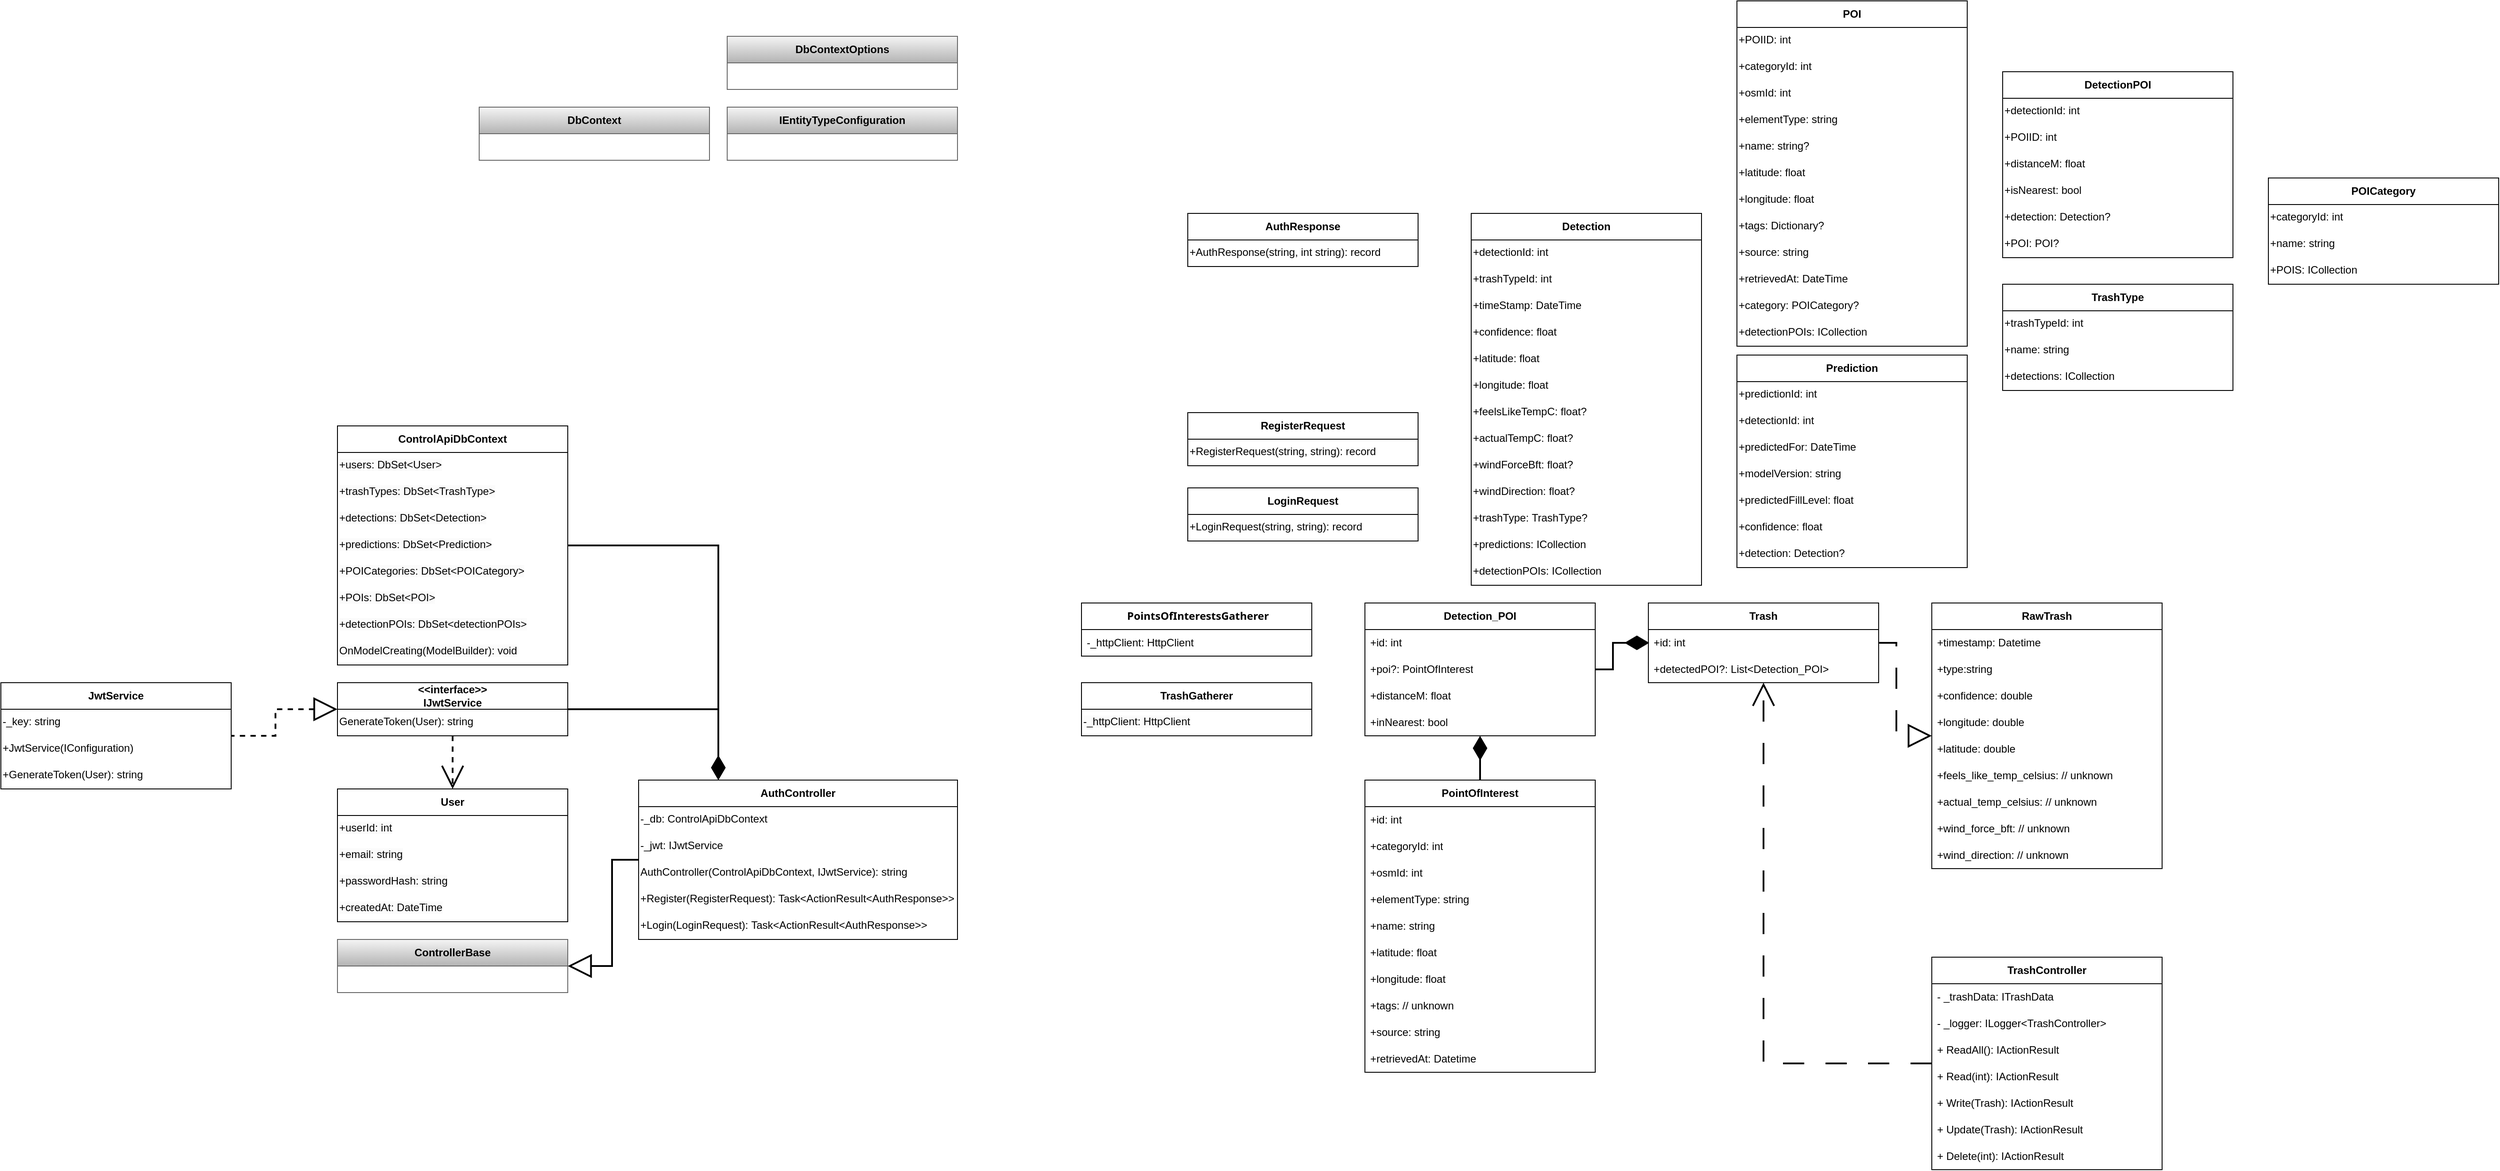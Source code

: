 <mxfile version="26.0.9">
  <diagram name="Page-1" id="39hm194q-l13xccRxlsW">
    <mxGraphModel dx="3586" dy="1831" grid="1" gridSize="10" guides="1" tooltips="1" connect="1" arrows="1" fold="1" page="1" pageScale="1" pageWidth="827" pageHeight="1169" math="0" shadow="0">
      <root>
        <mxCell id="0" />
        <mxCell id="1" parent="0" />
        <mxCell id="13d7S-6Wr-XDgdYsWWci-6" value="&lt;span style=&quot;font-weight: 700;&quot;&gt;Raw&lt;/span&gt;&lt;span style=&quot;font-weight: 700; background-color: transparent; color: light-dark(rgb(0, 0, 0), rgb(255, 255, 255));&quot;&gt;Trash&lt;/span&gt;" style="swimlane;fontStyle=0;childLayout=stackLayout;horizontal=1;startSize=30;horizontalStack=0;resizeParent=1;resizeParentMax=0;resizeLast=0;collapsible=1;marginBottom=0;whiteSpace=wrap;html=1;" parent="1" vertex="1">
          <mxGeometry x="20" width="260" height="300" as="geometry" />
        </mxCell>
        <mxCell id="13d7S-6Wr-XDgdYsWWci-7" value="+timestamp: Datetime" style="text;strokeColor=none;fillColor=none;align=left;verticalAlign=middle;spacingLeft=4;spacingRight=4;overflow=hidden;points=[[0,0.5],[1,0.5]];portConstraint=eastwest;rotatable=0;whiteSpace=wrap;html=1;" parent="13d7S-6Wr-XDgdYsWWci-6" vertex="1">
          <mxGeometry y="30" width="260" height="30" as="geometry" />
        </mxCell>
        <mxCell id="13d7S-6Wr-XDgdYsWWci-8" value="+type:string" style="text;strokeColor=none;fillColor=none;align=left;verticalAlign=middle;spacingLeft=4;spacingRight=4;overflow=hidden;points=[[0,0.5],[1,0.5]];portConstraint=eastwest;rotatable=0;whiteSpace=wrap;html=1;" parent="13d7S-6Wr-XDgdYsWWci-6" vertex="1">
          <mxGeometry y="60" width="260" height="30" as="geometry" />
        </mxCell>
        <mxCell id="13d7S-6Wr-XDgdYsWWci-9" value="+confidence: double" style="text;strokeColor=none;fillColor=none;align=left;verticalAlign=middle;spacingLeft=4;spacingRight=4;overflow=hidden;points=[[0,0.5],[1,0.5]];portConstraint=eastwest;rotatable=0;whiteSpace=wrap;html=1;" parent="13d7S-6Wr-XDgdYsWWci-6" vertex="1">
          <mxGeometry y="90" width="260" height="30" as="geometry" />
        </mxCell>
        <mxCell id="13d7S-6Wr-XDgdYsWWci-14" value="+longitude&lt;span style=&quot;background-color: transparent; color: light-dark(rgb(0, 0, 0), rgb(255, 255, 255));&quot;&gt;: double&lt;/span&gt;" style="text;strokeColor=none;fillColor=none;align=left;verticalAlign=middle;spacingLeft=4;spacingRight=4;overflow=hidden;points=[[0,0.5],[1,0.5]];portConstraint=eastwest;rotatable=0;whiteSpace=wrap;html=1;" parent="13d7S-6Wr-XDgdYsWWci-6" vertex="1">
          <mxGeometry y="120" width="260" height="30" as="geometry" />
        </mxCell>
        <mxCell id="13d7S-6Wr-XDgdYsWWci-16" value="+latitude: double" style="text;strokeColor=none;fillColor=none;align=left;verticalAlign=middle;spacingLeft=4;spacingRight=4;overflow=hidden;points=[[0,0.5],[1,0.5]];portConstraint=eastwest;rotatable=0;whiteSpace=wrap;html=1;" parent="13d7S-6Wr-XDgdYsWWci-6" vertex="1">
          <mxGeometry y="150" width="260" height="30" as="geometry" />
        </mxCell>
        <mxCell id="13d7S-6Wr-XDgdYsWWci-17" value="+feels_like_temp_celsius: // unknown" style="text;strokeColor=none;fillColor=none;align=left;verticalAlign=middle;spacingLeft=4;spacingRight=4;overflow=hidden;points=[[0,0.5],[1,0.5]];portConstraint=eastwest;rotatable=0;whiteSpace=wrap;html=1;" parent="13d7S-6Wr-XDgdYsWWci-6" vertex="1">
          <mxGeometry y="180" width="260" height="30" as="geometry" />
        </mxCell>
        <mxCell id="13d7S-6Wr-XDgdYsWWci-19" value="+actual_temp_celsius: // unknown" style="text;strokeColor=none;fillColor=none;align=left;verticalAlign=middle;spacingLeft=4;spacingRight=4;overflow=hidden;points=[[0,0.5],[1,0.5]];portConstraint=eastwest;rotatable=0;whiteSpace=wrap;html=1;" parent="13d7S-6Wr-XDgdYsWWci-6" vertex="1">
          <mxGeometry y="210" width="260" height="30" as="geometry" />
        </mxCell>
        <mxCell id="13d7S-6Wr-XDgdYsWWci-18" value="+wind_force_bft: // unknown" style="text;strokeColor=none;fillColor=none;align=left;verticalAlign=middle;spacingLeft=4;spacingRight=4;overflow=hidden;points=[[0,0.5],[1,0.5]];portConstraint=eastwest;rotatable=0;whiteSpace=wrap;html=1;" parent="13d7S-6Wr-XDgdYsWWci-6" vertex="1">
          <mxGeometry y="240" width="260" height="30" as="geometry" />
        </mxCell>
        <mxCell id="13d7S-6Wr-XDgdYsWWci-15" value="+wind_direction: // unknown" style="text;strokeColor=none;fillColor=none;align=left;verticalAlign=middle;spacingLeft=4;spacingRight=4;overflow=hidden;points=[[0,0.5],[1,0.5]];portConstraint=eastwest;rotatable=0;whiteSpace=wrap;html=1;" parent="13d7S-6Wr-XDgdYsWWci-6" vertex="1">
          <mxGeometry y="270" width="260" height="30" as="geometry" />
        </mxCell>
        <mxCell id="13d7S-6Wr-XDgdYsWWci-25" style="edgeStyle=orthogonalEdgeStyle;rounded=0;orthogonalLoop=1;jettySize=auto;html=1;endSize=22;endArrow=open;endFill=0;dashed=1;dashPattern=12 12;targetPerimeterSpacing=0;strokeWidth=2;" parent="1" source="13d7S-6Wr-XDgdYsWWci-10" target="13d7S-6Wr-XDgdYsWWci-42" edge="1">
          <mxGeometry relative="1" as="geometry" />
        </mxCell>
        <mxCell id="13d7S-6Wr-XDgdYsWWci-10" value="&lt;span style=&quot;font-weight: 700;&quot;&gt;TrashController&lt;/span&gt;" style="swimlane;fontStyle=0;childLayout=stackLayout;horizontal=1;startSize=30;horizontalStack=0;resizeParent=1;resizeParentMax=0;resizeLast=0;collapsible=1;marginBottom=0;whiteSpace=wrap;html=1;" parent="1" vertex="1">
          <mxGeometry x="20" y="400" width="260" height="240" as="geometry" />
        </mxCell>
        <mxCell id="13d7S-6Wr-XDgdYsWWci-12" value="-&amp;nbsp;_trashData:&amp;nbsp;ITrashData" style="text;strokeColor=none;fillColor=none;align=left;verticalAlign=middle;spacingLeft=4;spacingRight=4;overflow=hidden;points=[[0,0.5],[1,0.5]];portConstraint=eastwest;rotatable=0;whiteSpace=wrap;html=1;" parent="13d7S-6Wr-XDgdYsWWci-10" vertex="1">
          <mxGeometry y="30" width="260" height="30" as="geometry" />
        </mxCell>
        <mxCell id="13d7S-6Wr-XDgdYsWWci-22" value="-&amp;nbsp;_logger:&amp;nbsp;ILogger&amp;lt;TrashController&amp;gt;" style="text;strokeColor=none;fillColor=none;align=left;verticalAlign=middle;spacingLeft=4;spacingRight=4;overflow=hidden;points=[[0,0.5],[1,0.5]];portConstraint=eastwest;rotatable=0;whiteSpace=wrap;html=1;" parent="13d7S-6Wr-XDgdYsWWci-10" vertex="1">
          <mxGeometry y="60" width="260" height="30" as="geometry" />
        </mxCell>
        <mxCell id="13d7S-6Wr-XDgdYsWWci-21" value="+&amp;nbsp;ReadAll():&amp;nbsp;IActionResult" style="text;strokeColor=none;fillColor=none;align=left;verticalAlign=middle;spacingLeft=4;spacingRight=4;overflow=hidden;points=[[0,0.5],[1,0.5]];portConstraint=eastwest;rotatable=0;whiteSpace=wrap;html=1;" parent="13d7S-6Wr-XDgdYsWWci-10" vertex="1">
          <mxGeometry y="90" width="260" height="30" as="geometry" />
        </mxCell>
        <mxCell id="13d7S-6Wr-XDgdYsWWci-23" value="+ Read(int): IActionResult" style="text;strokeColor=none;fillColor=none;align=left;verticalAlign=middle;spacingLeft=4;spacingRight=4;overflow=hidden;points=[[0,0.5],[1,0.5]];portConstraint=eastwest;rotatable=0;whiteSpace=wrap;html=1;" parent="13d7S-6Wr-XDgdYsWWci-10" vertex="1">
          <mxGeometry y="120" width="260" height="30" as="geometry" />
        </mxCell>
        <mxCell id="13d7S-6Wr-XDgdYsWWci-24" value="+ Write(Trash): IActionResult" style="text;strokeColor=none;fillColor=none;align=left;verticalAlign=middle;spacingLeft=4;spacingRight=4;overflow=hidden;points=[[0,0.5],[1,0.5]];portConstraint=eastwest;rotatable=0;whiteSpace=wrap;html=1;" parent="13d7S-6Wr-XDgdYsWWci-10" vertex="1">
          <mxGeometry y="150" width="260" height="30" as="geometry" />
        </mxCell>
        <mxCell id="13d7S-6Wr-XDgdYsWWci-20" value="+ Update(Trash): IActionResult" style="text;strokeColor=none;fillColor=none;align=left;verticalAlign=middle;spacingLeft=4;spacingRight=4;overflow=hidden;points=[[0,0.5],[1,0.5]];portConstraint=eastwest;rotatable=0;whiteSpace=wrap;html=1;" parent="13d7S-6Wr-XDgdYsWWci-10" vertex="1">
          <mxGeometry y="180" width="260" height="30" as="geometry" />
        </mxCell>
        <mxCell id="13d7S-6Wr-XDgdYsWWci-13" value="+ Delete(int): IActionResult" style="text;strokeColor=none;fillColor=none;align=left;verticalAlign=middle;spacingLeft=4;spacingRight=4;overflow=hidden;points=[[0,0.5],[1,0.5]];portConstraint=eastwest;rotatable=0;whiteSpace=wrap;html=1;" parent="13d7S-6Wr-XDgdYsWWci-10" vertex="1">
          <mxGeometry y="210" width="260" height="30" as="geometry" />
        </mxCell>
        <mxCell id="13d7S-6Wr-XDgdYsWWci-31" value="&lt;b&gt;TrashGatherer&lt;/b&gt;" style="swimlane;fontStyle=0;childLayout=stackLayout;horizontal=1;startSize=30;horizontalStack=0;resizeParent=1;resizeParentMax=0;resizeLast=0;collapsible=1;marginBottom=0;whiteSpace=wrap;html=1;align=center;" parent="1" vertex="1">
          <mxGeometry x="-940" y="90" width="260" height="60" as="geometry" />
        </mxCell>
        <mxCell id="13d7S-6Wr-XDgdYsWWci-76" value="&lt;span style=&quot;color: rgb(0, 0, 0); font-family: Helvetica; font-size: 12px; font-style: normal; font-variant-ligatures: normal; font-variant-caps: normal; font-weight: 400; letter-spacing: normal; orphans: 2; text-align: left; text-indent: 0px; text-transform: none; widows: 2; word-spacing: 0px; -webkit-text-stroke-width: 0px; white-space: normal; background-color: rgb(251, 251, 251); text-decoration-thickness: initial; text-decoration-style: initial; text-decoration-color: initial; display: inline !important; float: none;&quot;&gt;-_httpClient: HttpClient&lt;/span&gt;" style="text;whiteSpace=wrap;html=1;" parent="13d7S-6Wr-XDgdYsWWci-31" vertex="1">
          <mxGeometry y="30" width="260" height="30" as="geometry" />
        </mxCell>
        <mxCell id="13d7S-6Wr-XDgdYsWWci-41" value="&lt;span style=&quot;font-family: &amp;quot;gg sans&amp;quot;, &amp;quot;Noto Sans&amp;quot;, &amp;quot;Helvetica Neue&amp;quot;, Helvetica, Arial, sans-serif; white-space-collapse: break-spaces;&quot;&gt;&lt;font&gt;&lt;b&gt; PointsOfInterestsGatherer&lt;/b&gt;&lt;/font&gt;&lt;/span&gt;" style="swimlane;fontStyle=0;childLayout=stackLayout;horizontal=1;startSize=30;horizontalStack=0;resizeParent=1;resizeParentMax=0;resizeLast=0;collapsible=1;marginBottom=0;whiteSpace=wrap;html=1;fontColor=default;labelBackgroundColor=none;align=center;" parent="1" vertex="1">
          <mxGeometry x="-940" width="260" height="60" as="geometry" />
        </mxCell>
        <mxCell id="13d7S-6Wr-XDgdYsWWci-75" value="-_httpClient: HttpClient" style="text;strokeColor=none;fillColor=none;align=left;verticalAlign=middle;spacingLeft=4;spacingRight=4;overflow=hidden;points=[[0,0.5],[1,0.5]];portConstraint=eastwest;rotatable=0;whiteSpace=wrap;html=1;" parent="13d7S-6Wr-XDgdYsWWci-41" vertex="1">
          <mxGeometry y="30" width="260" height="30" as="geometry" />
        </mxCell>
        <mxCell id="13d7S-6Wr-XDgdYsWWci-52" style="edgeStyle=orthogonalEdgeStyle;rounded=0;orthogonalLoop=1;jettySize=auto;html=1;strokeWidth=2;dashed=1;dashPattern=12 12;endSize=22;endArrow=block;endFill=0;" parent="1" source="13d7S-6Wr-XDgdYsWWci-42" target="13d7S-6Wr-XDgdYsWWci-6" edge="1">
          <mxGeometry relative="1" as="geometry" />
        </mxCell>
        <mxCell id="13d7S-6Wr-XDgdYsWWci-42" value="&lt;span style=&quot;font-weight: 700; background-color: transparent; color: light-dark(rgb(0, 0, 0), rgb(255, 255, 255));&quot;&gt;Trash&lt;/span&gt;" style="swimlane;fontStyle=0;childLayout=stackLayout;horizontal=1;startSize=30;horizontalStack=0;resizeParent=1;resizeParentMax=0;resizeLast=0;collapsible=1;marginBottom=0;whiteSpace=wrap;html=1;" parent="1" vertex="1">
          <mxGeometry x="-300" width="260" height="90" as="geometry" />
        </mxCell>
        <mxCell id="13d7S-6Wr-XDgdYsWWci-64" value="+id: int" style="text;strokeColor=none;fillColor=none;align=left;verticalAlign=middle;spacingLeft=4;spacingRight=4;overflow=hidden;points=[[0,0.5],[1,0.5]];portConstraint=eastwest;rotatable=0;whiteSpace=wrap;html=1;" parent="13d7S-6Wr-XDgdYsWWci-42" vertex="1">
          <mxGeometry y="30" width="260" height="30" as="geometry" />
        </mxCell>
        <mxCell id="13d7S-6Wr-XDgdYsWWci-48" value="+detectedPOI?: List&amp;lt;Detection_POI&amp;gt;" style="text;strokeColor=none;fillColor=none;align=left;verticalAlign=middle;spacingLeft=4;spacingRight=4;overflow=hidden;points=[[0,0.5],[1,0.5]];portConstraint=eastwest;rotatable=0;whiteSpace=wrap;html=1;" parent="13d7S-6Wr-XDgdYsWWci-42" vertex="1">
          <mxGeometry y="60" width="260" height="30" as="geometry" />
        </mxCell>
        <mxCell id="13d7S-6Wr-XDgdYsWWci-57" style="edgeStyle=orthogonalEdgeStyle;rounded=0;orthogonalLoop=1;jettySize=auto;html=1;strokeWidth=2;targetPerimeterSpacing=-1;endSize=22;endArrow=diamondThin;endFill=1;" parent="1" source="13d7S-6Wr-XDgdYsWWci-53" target="13d7S-6Wr-XDgdYsWWci-42" edge="1">
          <mxGeometry relative="1" as="geometry" />
        </mxCell>
        <mxCell id="13d7S-6Wr-XDgdYsWWci-53" value="&lt;div&gt;&lt;span style=&quot;text-align: left; background-color: transparent; color: light-dark(rgb(0, 0, 0), rgb(255, 255, 255));&quot;&gt;&lt;b&gt;Detection_POI&lt;/b&gt;&lt;/span&gt;&lt;br&gt;&lt;/div&gt;" style="swimlane;fontStyle=0;childLayout=stackLayout;horizontal=1;startSize=30;horizontalStack=0;resizeParent=1;resizeParentMax=0;resizeLast=0;collapsible=1;marginBottom=0;whiteSpace=wrap;html=1;" parent="1" vertex="1">
          <mxGeometry x="-620" width="260" height="150" as="geometry" />
        </mxCell>
        <mxCell id="13d7S-6Wr-XDgdYsWWci-63" value="+id: int" style="text;strokeColor=none;fillColor=none;align=left;verticalAlign=middle;spacingLeft=4;spacingRight=4;overflow=hidden;points=[[0,0.5],[1,0.5]];portConstraint=eastwest;rotatable=0;whiteSpace=wrap;html=1;" parent="13d7S-6Wr-XDgdYsWWci-53" vertex="1">
          <mxGeometry y="30" width="260" height="30" as="geometry" />
        </mxCell>
        <mxCell id="13d7S-6Wr-XDgdYsWWci-55" value="+poi?: PointOfInterest" style="text;strokeColor=none;fillColor=none;align=left;verticalAlign=middle;spacingLeft=4;spacingRight=4;overflow=hidden;points=[[0,0.5],[1,0.5]];portConstraint=eastwest;rotatable=0;whiteSpace=wrap;html=1;" parent="13d7S-6Wr-XDgdYsWWci-53" vertex="1">
          <mxGeometry y="60" width="260" height="30" as="geometry" />
        </mxCell>
        <mxCell id="13d7S-6Wr-XDgdYsWWci-54" value="+distanceM: float" style="text;strokeColor=none;fillColor=none;align=left;verticalAlign=middle;spacingLeft=4;spacingRight=4;overflow=hidden;points=[[0,0.5],[1,0.5]];portConstraint=eastwest;rotatable=0;whiteSpace=wrap;html=1;" parent="13d7S-6Wr-XDgdYsWWci-53" vertex="1">
          <mxGeometry y="90" width="260" height="30" as="geometry" />
        </mxCell>
        <mxCell id="13d7S-6Wr-XDgdYsWWci-56" value="+inNearest: bool" style="text;strokeColor=none;fillColor=none;align=left;verticalAlign=middle;spacingLeft=4;spacingRight=4;overflow=hidden;points=[[0,0.5],[1,0.5]];portConstraint=eastwest;rotatable=0;whiteSpace=wrap;html=1;" parent="13d7S-6Wr-XDgdYsWWci-53" vertex="1">
          <mxGeometry y="120" width="260" height="30" as="geometry" />
        </mxCell>
        <mxCell id="13d7S-6Wr-XDgdYsWWci-62" style="edgeStyle=orthogonalEdgeStyle;rounded=0;orthogonalLoop=1;jettySize=auto;html=1;strokeWidth=2;endSize=22;endArrow=diamondThin;endFill=1;" parent="1" source="13d7S-6Wr-XDgdYsWWci-58" target="13d7S-6Wr-XDgdYsWWci-53" edge="1">
          <mxGeometry relative="1" as="geometry" />
        </mxCell>
        <mxCell id="13d7S-6Wr-XDgdYsWWci-58" value="&lt;div&gt;&lt;span style=&quot;text-align: left; background-color: transparent; color: light-dark(rgb(0, 0, 0), rgb(255, 255, 255));&quot;&gt;&lt;b&gt;PointOfInterest&lt;/b&gt;&lt;/span&gt;&lt;br&gt;&lt;/div&gt;" style="swimlane;fontStyle=0;childLayout=stackLayout;horizontal=1;startSize=30;horizontalStack=0;resizeParent=1;resizeParentMax=0;resizeLast=0;collapsible=1;marginBottom=0;whiteSpace=wrap;html=1;" parent="1" vertex="1">
          <mxGeometry x="-620" y="200" width="260" height="330" as="geometry" />
        </mxCell>
        <mxCell id="13d7S-6Wr-XDgdYsWWci-59" value="+id: int" style="text;strokeColor=none;fillColor=none;align=left;verticalAlign=middle;spacingLeft=4;spacingRight=4;overflow=hidden;points=[[0,0.5],[1,0.5]];portConstraint=eastwest;rotatable=0;whiteSpace=wrap;html=1;" parent="13d7S-6Wr-XDgdYsWWci-58" vertex="1">
          <mxGeometry y="30" width="260" height="30" as="geometry" />
        </mxCell>
        <mxCell id="13d7S-6Wr-XDgdYsWWci-60" value="+categoryId: int" style="text;strokeColor=none;fillColor=none;align=left;verticalAlign=middle;spacingLeft=4;spacingRight=4;overflow=hidden;points=[[0,0.5],[1,0.5]];portConstraint=eastwest;rotatable=0;whiteSpace=wrap;html=1;" parent="13d7S-6Wr-XDgdYsWWci-58" vertex="1">
          <mxGeometry y="60" width="260" height="30" as="geometry" />
        </mxCell>
        <mxCell id="13d7S-6Wr-XDgdYsWWci-68" value="+osmId: int" style="text;strokeColor=none;fillColor=none;align=left;verticalAlign=middle;spacingLeft=4;spacingRight=4;overflow=hidden;points=[[0,0.5],[1,0.5]];portConstraint=eastwest;rotatable=0;whiteSpace=wrap;html=1;" parent="13d7S-6Wr-XDgdYsWWci-58" vertex="1">
          <mxGeometry y="90" width="260" height="30" as="geometry" />
        </mxCell>
        <mxCell id="13d7S-6Wr-XDgdYsWWci-65" value="+elementType: string" style="text;strokeColor=none;fillColor=none;align=left;verticalAlign=middle;spacingLeft=4;spacingRight=4;overflow=hidden;points=[[0,0.5],[1,0.5]];portConstraint=eastwest;rotatable=0;whiteSpace=wrap;html=1;" parent="13d7S-6Wr-XDgdYsWWci-58" vertex="1">
          <mxGeometry y="120" width="260" height="30" as="geometry" />
        </mxCell>
        <mxCell id="13d7S-6Wr-XDgdYsWWci-61" value="+name: string" style="text;strokeColor=none;fillColor=none;align=left;verticalAlign=middle;spacingLeft=4;spacingRight=4;overflow=hidden;points=[[0,0.5],[1,0.5]];portConstraint=eastwest;rotatable=0;whiteSpace=wrap;html=1;" parent="13d7S-6Wr-XDgdYsWWci-58" vertex="1">
          <mxGeometry y="150" width="260" height="30" as="geometry" />
        </mxCell>
        <mxCell id="13d7S-6Wr-XDgdYsWWci-66" value="+latitude: float" style="text;strokeColor=none;fillColor=none;align=left;verticalAlign=middle;spacingLeft=4;spacingRight=4;overflow=hidden;points=[[0,0.5],[1,0.5]];portConstraint=eastwest;rotatable=0;whiteSpace=wrap;html=1;" parent="13d7S-6Wr-XDgdYsWWci-58" vertex="1">
          <mxGeometry y="180" width="260" height="30" as="geometry" />
        </mxCell>
        <mxCell id="13d7S-6Wr-XDgdYsWWci-67" value="+longitude: float" style="text;strokeColor=none;fillColor=none;align=left;verticalAlign=middle;spacingLeft=4;spacingRight=4;overflow=hidden;points=[[0,0.5],[1,0.5]];portConstraint=eastwest;rotatable=0;whiteSpace=wrap;html=1;" parent="13d7S-6Wr-XDgdYsWWci-58" vertex="1">
          <mxGeometry y="210" width="260" height="30" as="geometry" />
        </mxCell>
        <mxCell id="13d7S-6Wr-XDgdYsWWci-70" value="+tags: // unknown" style="text;strokeColor=none;fillColor=none;align=left;verticalAlign=middle;spacingLeft=4;spacingRight=4;overflow=hidden;points=[[0,0.5],[1,0.5]];portConstraint=eastwest;rotatable=0;whiteSpace=wrap;html=1;" parent="13d7S-6Wr-XDgdYsWWci-58" vertex="1">
          <mxGeometry y="240" width="260" height="30" as="geometry" />
        </mxCell>
        <mxCell id="13d7S-6Wr-XDgdYsWWci-69" value="+source: string" style="text;strokeColor=none;fillColor=none;align=left;verticalAlign=middle;spacingLeft=4;spacingRight=4;overflow=hidden;points=[[0,0.5],[1,0.5]];portConstraint=eastwest;rotatable=0;whiteSpace=wrap;html=1;" parent="13d7S-6Wr-XDgdYsWWci-58" vertex="1">
          <mxGeometry y="270" width="260" height="30" as="geometry" />
        </mxCell>
        <mxCell id="13d7S-6Wr-XDgdYsWWci-71" value="+retrievedAt: Datetime" style="text;strokeColor=none;fillColor=none;align=left;verticalAlign=middle;spacingLeft=4;spacingRight=4;overflow=hidden;points=[[0,0.5],[1,0.5]];portConstraint=eastwest;rotatable=0;whiteSpace=wrap;html=1;" parent="13d7S-6Wr-XDgdYsWWci-58" vertex="1">
          <mxGeometry y="300" width="260" height="30" as="geometry" />
        </mxCell>
        <mxCell id="iMFxXNbG9mVQUTvpo4ha-89" style="edgeStyle=orthogonalEdgeStyle;rounded=0;orthogonalLoop=1;jettySize=auto;html=1;entryX=0.25;entryY=0;entryDx=0;entryDy=0;strokeWidth=2;endSize=22;endArrow=diamondThin;endFill=1;" edge="1" parent="1" source="e_NueUDCwhWNqrkMhHox-1" target="iMFxXNbG9mVQUTvpo4ha-80">
          <mxGeometry relative="1" as="geometry" />
        </mxCell>
        <mxCell id="e_NueUDCwhWNqrkMhHox-1" value="&lt;b&gt;ControlApiDbContext&lt;/b&gt;" style="swimlane;fontStyle=0;childLayout=stackLayout;horizontal=1;startSize=30;horizontalStack=0;resizeParent=1;resizeParentMax=0;resizeLast=0;collapsible=1;marginBottom=0;whiteSpace=wrap;html=1;align=center;" parent="1" vertex="1">
          <mxGeometry x="-1780" y="-200" width="260" height="270" as="geometry" />
        </mxCell>
        <mxCell id="e_NueUDCwhWNqrkMhHox-4" value="&lt;span style=&quot;color: rgb(0, 0, 0); font-family: Helvetica; font-size: 12px; font-style: normal; font-variant-ligatures: normal; font-variant-caps: normal; font-weight: 400; letter-spacing: normal; orphans: 2; text-align: left; text-indent: 0px; text-transform: none; widows: 2; word-spacing: 0px; -webkit-text-stroke-width: 0px; white-space: normal; background-color: rgb(251, 251, 251); text-decoration-thickness: initial; text-decoration-style: initial; text-decoration-color: initial; float: none; display: inline !important;&quot;&gt;+users: DbSet&amp;lt;User&amp;gt;&lt;/span&gt;" style="text;whiteSpace=wrap;html=1;" parent="e_NueUDCwhWNqrkMhHox-1" vertex="1">
          <mxGeometry y="30" width="260" height="30" as="geometry" />
        </mxCell>
        <mxCell id="e_NueUDCwhWNqrkMhHox-8" value="&lt;span style=&quot;color: rgb(0, 0, 0); font-family: Helvetica; font-size: 12px; font-style: normal; font-variant-ligatures: normal; font-variant-caps: normal; font-weight: 400; letter-spacing: normal; orphans: 2; text-align: left; text-indent: 0px; text-transform: none; widows: 2; word-spacing: 0px; -webkit-text-stroke-width: 0px; white-space: normal; background-color: rgb(251, 251, 251); text-decoration-thickness: initial; text-decoration-style: initial; text-decoration-color: initial; float: none; display: inline !important;&quot;&gt;+trashTypes: DbSet&amp;lt;TrashType&amp;gt;&lt;/span&gt;" style="text;whiteSpace=wrap;html=1;" parent="e_NueUDCwhWNqrkMhHox-1" vertex="1">
          <mxGeometry y="60" width="260" height="30" as="geometry" />
        </mxCell>
        <mxCell id="e_NueUDCwhWNqrkMhHox-7" value="&lt;span style=&quot;color: rgb(0, 0, 0); font-family: Helvetica; font-size: 12px; font-style: normal; font-variant-ligatures: normal; font-variant-caps: normal; font-weight: 400; letter-spacing: normal; orphans: 2; text-align: left; text-indent: 0px; text-transform: none; widows: 2; word-spacing: 0px; -webkit-text-stroke-width: 0px; white-space: normal; background-color: rgb(251, 251, 251); text-decoration-thickness: initial; text-decoration-style: initial; text-decoration-color: initial; float: none; display: inline !important;&quot;&gt;+detections: DbSet&amp;lt;Detection&amp;gt;&lt;/span&gt;" style="text;whiteSpace=wrap;html=1;" parent="e_NueUDCwhWNqrkMhHox-1" vertex="1">
          <mxGeometry y="90" width="260" height="30" as="geometry" />
        </mxCell>
        <mxCell id="e_NueUDCwhWNqrkMhHox-9" value="&lt;span style=&quot;color: rgb(0, 0, 0); font-family: Helvetica; font-size: 12px; font-style: normal; font-variant-ligatures: normal; font-variant-caps: normal; font-weight: 400; letter-spacing: normal; orphans: 2; text-align: left; text-indent: 0px; text-transform: none; widows: 2; word-spacing: 0px; -webkit-text-stroke-width: 0px; white-space: normal; background-color: rgb(251, 251, 251); text-decoration-thickness: initial; text-decoration-style: initial; text-decoration-color: initial; float: none; display: inline !important;&quot;&gt;+predictions: DbSet&amp;lt;Prediction&amp;gt;&lt;/span&gt;" style="text;whiteSpace=wrap;html=1;" parent="e_NueUDCwhWNqrkMhHox-1" vertex="1">
          <mxGeometry y="120" width="260" height="30" as="geometry" />
        </mxCell>
        <mxCell id="e_NueUDCwhWNqrkMhHox-6" value="&lt;span style=&quot;color: rgb(0, 0, 0); font-family: Helvetica; font-size: 12px; font-style: normal; font-variant-ligatures: normal; font-variant-caps: normal; font-weight: 400; letter-spacing: normal; orphans: 2; text-align: left; text-indent: 0px; text-transform: none; widows: 2; word-spacing: 0px; -webkit-text-stroke-width: 0px; white-space: normal; background-color: rgb(251, 251, 251); text-decoration-thickness: initial; text-decoration-style: initial; text-decoration-color: initial; float: none; display: inline !important;&quot;&gt;+POICategories: DbSet&amp;lt;POICategory&amp;gt;&lt;/span&gt;" style="text;whiteSpace=wrap;html=1;" parent="e_NueUDCwhWNqrkMhHox-1" vertex="1">
          <mxGeometry y="150" width="260" height="30" as="geometry" />
        </mxCell>
        <mxCell id="e_NueUDCwhWNqrkMhHox-5" value="&lt;span style=&quot;color: rgb(0, 0, 0); font-family: Helvetica; font-size: 12px; font-style: normal; font-variant-ligatures: normal; font-variant-caps: normal; font-weight: 400; letter-spacing: normal; orphans: 2; text-align: left; text-indent: 0px; text-transform: none; widows: 2; word-spacing: 0px; -webkit-text-stroke-width: 0px; white-space: normal; background-color: rgb(251, 251, 251); text-decoration-thickness: initial; text-decoration-style: initial; text-decoration-color: initial; float: none; display: inline !important;&quot;&gt;+POIs: DbSet&amp;lt;POI&amp;gt;&lt;/span&gt;" style="text;whiteSpace=wrap;html=1;" parent="e_NueUDCwhWNqrkMhHox-1" vertex="1">
          <mxGeometry y="180" width="260" height="30" as="geometry" />
        </mxCell>
        <mxCell id="e_NueUDCwhWNqrkMhHox-3" value="&lt;span style=&quot;color: rgb(0, 0, 0); font-family: Helvetica; font-size: 12px; font-style: normal; font-variant-ligatures: normal; font-variant-caps: normal; font-weight: 400; letter-spacing: normal; orphans: 2; text-align: left; text-indent: 0px; text-transform: none; widows: 2; word-spacing: 0px; -webkit-text-stroke-width: 0px; white-space: normal; background-color: rgb(251, 251, 251); text-decoration-thickness: initial; text-decoration-style: initial; text-decoration-color: initial; float: none; display: inline !important;&quot;&gt;+detectionPOIs: DbSet&amp;lt;detectionPOIs&amp;gt;&lt;/span&gt;" style="text;whiteSpace=wrap;html=1;" parent="e_NueUDCwhWNqrkMhHox-1" vertex="1">
          <mxGeometry y="210" width="260" height="30" as="geometry" />
        </mxCell>
        <mxCell id="e_NueUDCwhWNqrkMhHox-2" value="&lt;span style=&quot;color: rgb(0, 0, 0); font-family: Helvetica; font-size: 12px; font-style: normal; font-variant-ligatures: normal; font-variant-caps: normal; font-weight: 400; letter-spacing: normal; orphans: 2; text-align: left; text-indent: 0px; text-transform: none; widows: 2; word-spacing: 0px; -webkit-text-stroke-width: 0px; white-space: normal; background-color: rgb(251, 251, 251); text-decoration-thickness: initial; text-decoration-style: initial; text-decoration-color: initial; float: none; display: inline !important;&quot;&gt;OnModelCreating(ModelBuilder): void&lt;/span&gt;" style="text;whiteSpace=wrap;html=1;" parent="e_NueUDCwhWNqrkMhHox-1" vertex="1">
          <mxGeometry y="240" width="260" height="30" as="geometry" />
        </mxCell>
        <mxCell id="e_NueUDCwhWNqrkMhHox-14" value="&lt;b&gt;User&lt;/b&gt;" style="swimlane;fontStyle=0;childLayout=stackLayout;horizontal=1;startSize=30;horizontalStack=0;resizeParent=1;resizeParentMax=0;resizeLast=0;collapsible=1;marginBottom=0;whiteSpace=wrap;html=1;align=center;" parent="1" vertex="1">
          <mxGeometry x="-1780" y="210" width="260" height="150" as="geometry" />
        </mxCell>
        <mxCell id="e_NueUDCwhWNqrkMhHox-16" value="&lt;span style=&quot;color: rgb(0, 0, 0); font-family: Helvetica; font-size: 12px; font-style: normal; font-variant-ligatures: normal; font-variant-caps: normal; font-weight: 400; letter-spacing: normal; orphans: 2; text-align: left; text-indent: 0px; text-transform: none; widows: 2; word-spacing: 0px; -webkit-text-stroke-width: 0px; white-space: normal; background-color: rgb(251, 251, 251); text-decoration-thickness: initial; text-decoration-style: initial; text-decoration-color: initial; float: none; display: inline !important;&quot;&gt;+userId: int&lt;/span&gt;" style="text;whiteSpace=wrap;html=1;" parent="e_NueUDCwhWNqrkMhHox-14" vertex="1">
          <mxGeometry y="30" width="260" height="30" as="geometry" />
        </mxCell>
        <mxCell id="e_NueUDCwhWNqrkMhHox-17" value="&lt;span style=&quot;color: rgb(0, 0, 0); font-family: Helvetica; font-size: 12px; font-style: normal; font-variant-ligatures: normal; font-variant-caps: normal; font-weight: 400; letter-spacing: normal; orphans: 2; text-align: left; text-indent: 0px; text-transform: none; widows: 2; word-spacing: 0px; -webkit-text-stroke-width: 0px; white-space: normal; background-color: rgb(251, 251, 251); text-decoration-thickness: initial; text-decoration-style: initial; text-decoration-color: initial; float: none; display: inline !important;&quot;&gt;+email: string&lt;/span&gt;" style="text;whiteSpace=wrap;html=1;" parent="e_NueUDCwhWNqrkMhHox-14" vertex="1">
          <mxGeometry y="60" width="260" height="30" as="geometry" />
        </mxCell>
        <mxCell id="e_NueUDCwhWNqrkMhHox-18" value="&lt;span style=&quot;color: rgb(0, 0, 0); font-family: Helvetica; font-size: 12px; font-style: normal; font-variant-ligatures: normal; font-variant-caps: normal; font-weight: 400; letter-spacing: normal; orphans: 2; text-align: left; text-indent: 0px; text-transform: none; widows: 2; word-spacing: 0px; -webkit-text-stroke-width: 0px; white-space: normal; background-color: rgb(251, 251, 251); text-decoration-thickness: initial; text-decoration-style: initial; text-decoration-color: initial; float: none; display: inline !important;&quot;&gt;+passwordHash: string&lt;/span&gt;" style="text;whiteSpace=wrap;html=1;" parent="e_NueUDCwhWNqrkMhHox-14" vertex="1">
          <mxGeometry y="90" width="260" height="30" as="geometry" />
        </mxCell>
        <mxCell id="e_NueUDCwhWNqrkMhHox-15" value="&lt;span style=&quot;color: rgb(0, 0, 0); font-family: Helvetica; font-size: 12px; font-style: normal; font-variant-ligatures: normal; font-variant-caps: normal; font-weight: 400; letter-spacing: normal; orphans: 2; text-align: left; text-indent: 0px; text-transform: none; widows: 2; word-spacing: 0px; -webkit-text-stroke-width: 0px; white-space: normal; background-color: rgb(251, 251, 251); text-decoration-thickness: initial; text-decoration-style: initial; text-decoration-color: initial; float: none; display: inline !important;&quot;&gt;+createdAt: DateTime&lt;/span&gt;" style="text;whiteSpace=wrap;html=1;" parent="e_NueUDCwhWNqrkMhHox-14" vertex="1">
          <mxGeometry y="120" width="260" height="30" as="geometry" />
        </mxCell>
        <mxCell id="e_NueUDCwhWNqrkMhHox-19" value="TrashType" style="swimlane;childLayout=stackLayout;horizontal=1;startSize=30;horizontalStack=0;resizeParent=1;resizeParentMax=0;resizeLast=0;collapsible=1;marginBottom=0;whiteSpace=wrap;html=1;align=center;" parent="1" vertex="1">
          <mxGeometry x="100" y="-360" width="260" height="120" as="geometry" />
        </mxCell>
        <mxCell id="e_NueUDCwhWNqrkMhHox-20" value="+trashTypeId: int&#xa;" style="text;whiteSpace=wrap;html=1;" parent="e_NueUDCwhWNqrkMhHox-19" vertex="1">
          <mxGeometry y="30" width="260" height="30" as="geometry" />
        </mxCell>
        <mxCell id="e_NueUDCwhWNqrkMhHox-21" value="+name: string&#xa;" style="text;whiteSpace=wrap;html=1;" parent="e_NueUDCwhWNqrkMhHox-19" vertex="1">
          <mxGeometry y="60" width="260" height="30" as="geometry" />
        </mxCell>
        <mxCell id="e_NueUDCwhWNqrkMhHox-22" value="+detections: ICollection&lt;Detection&gt;" style="text;whiteSpace=wrap;html=1;" parent="e_NueUDCwhWNqrkMhHox-19" vertex="1">
          <mxGeometry y="90" width="260" height="30" as="geometry" />
        </mxCell>
        <mxCell id="e_NueUDCwhWNqrkMhHox-25" value="Prediction" style="swimlane;childLayout=stackLayout;horizontal=1;startSize=30;horizontalStack=0;resizeParent=1;resizeParentMax=0;resizeLast=0;collapsible=1;marginBottom=0;whiteSpace=wrap;html=1;align=center;" parent="1" vertex="1">
          <mxGeometry x="-200" y="-280" width="260" height="240" as="geometry" />
        </mxCell>
        <mxCell id="e_NueUDCwhWNqrkMhHox-26" value="+predictionId: int&#xa;" style="text;whiteSpace=wrap;html=1;" parent="e_NueUDCwhWNqrkMhHox-25" vertex="1">
          <mxGeometry y="30" width="260" height="30" as="geometry" />
        </mxCell>
        <mxCell id="e_NueUDCwhWNqrkMhHox-27" value="+detectionId: int&#xa;" style="text;whiteSpace=wrap;html=1;" parent="e_NueUDCwhWNqrkMhHox-25" vertex="1">
          <mxGeometry y="60" width="260" height="30" as="geometry" />
        </mxCell>
        <mxCell id="e_NueUDCwhWNqrkMhHox-28" value="+predictedFor: DateTime&#xa;" style="text;whiteSpace=wrap;html=1;" parent="e_NueUDCwhWNqrkMhHox-25" vertex="1">
          <mxGeometry y="90" width="260" height="30" as="geometry" />
        </mxCell>
        <mxCell id="e_NueUDCwhWNqrkMhHox-30" value="+modelVersion: string&#xa;" style="text;whiteSpace=wrap;html=1;" parent="e_NueUDCwhWNqrkMhHox-25" vertex="1">
          <mxGeometry y="120" width="260" height="30" as="geometry" />
        </mxCell>
        <mxCell id="e_NueUDCwhWNqrkMhHox-29" value="+predictedFillLevel: float&#xa;" style="text;whiteSpace=wrap;html=1;" parent="e_NueUDCwhWNqrkMhHox-25" vertex="1">
          <mxGeometry y="150" width="260" height="30" as="geometry" />
        </mxCell>
        <mxCell id="e_NueUDCwhWNqrkMhHox-32" value="+confidence: float&#xa;" style="text;whiteSpace=wrap;html=1;" parent="e_NueUDCwhWNqrkMhHox-25" vertex="1">
          <mxGeometry y="180" width="260" height="30" as="geometry" />
        </mxCell>
        <mxCell id="e_NueUDCwhWNqrkMhHox-31" value="+detection: Detection?" style="text;whiteSpace=wrap;html=1;" parent="e_NueUDCwhWNqrkMhHox-25" vertex="1">
          <mxGeometry y="210" width="260" height="30" as="geometry" />
        </mxCell>
        <mxCell id="e_NueUDCwhWNqrkMhHox-34" value="POICategory" style="swimlane;childLayout=stackLayout;horizontal=1;startSize=30;horizontalStack=0;resizeParent=1;resizeParentMax=0;resizeLast=0;collapsible=1;marginBottom=0;whiteSpace=wrap;html=1;align=center;" parent="1" vertex="1">
          <mxGeometry x="400" y="-480" width="260" height="120" as="geometry" />
        </mxCell>
        <mxCell id="e_NueUDCwhWNqrkMhHox-35" value="+categoryId: int" style="text;whiteSpace=wrap;html=1;" parent="e_NueUDCwhWNqrkMhHox-34" vertex="1">
          <mxGeometry y="30" width="260" height="30" as="geometry" />
        </mxCell>
        <mxCell id="e_NueUDCwhWNqrkMhHox-36" value="+name: string" style="text;whiteSpace=wrap;html=1;" parent="e_NueUDCwhWNqrkMhHox-34" vertex="1">
          <mxGeometry y="60" width="260" height="30" as="geometry" />
        </mxCell>
        <mxCell id="e_NueUDCwhWNqrkMhHox-37" value="+POIS: ICollection&lt;POI&gt;" style="text;whiteSpace=wrap;html=1;" parent="e_NueUDCwhWNqrkMhHox-34" vertex="1">
          <mxGeometry y="90" width="260" height="30" as="geometry" />
        </mxCell>
        <mxCell id="e_NueUDCwhWNqrkMhHox-42" value="POI" style="swimlane;childLayout=stackLayout;horizontal=1;startSize=30;horizontalStack=0;resizeParent=1;resizeParentMax=0;resizeLast=0;collapsible=1;marginBottom=0;whiteSpace=wrap;html=1;align=center;" parent="1" vertex="1">
          <mxGeometry x="-200" y="-680" width="260" height="390" as="geometry" />
        </mxCell>
        <mxCell id="e_NueUDCwhWNqrkMhHox-43" value="+POIID: int" style="text;whiteSpace=wrap;html=1;" parent="e_NueUDCwhWNqrkMhHox-42" vertex="1">
          <mxGeometry y="30" width="260" height="30" as="geometry" />
        </mxCell>
        <mxCell id="e_NueUDCwhWNqrkMhHox-44" value="+categoryId: int" style="text;whiteSpace=wrap;html=1;" parent="e_NueUDCwhWNqrkMhHox-42" vertex="1">
          <mxGeometry y="60" width="260" height="30" as="geometry" />
        </mxCell>
        <mxCell id="e_NueUDCwhWNqrkMhHox-45" value="+osmId: int" style="text;whiteSpace=wrap;html=1;" parent="e_NueUDCwhWNqrkMhHox-42" vertex="1">
          <mxGeometry y="90" width="260" height="30" as="geometry" />
        </mxCell>
        <mxCell id="e_NueUDCwhWNqrkMhHox-46" value="+elementType: string" style="text;whiteSpace=wrap;html=1;" parent="e_NueUDCwhWNqrkMhHox-42" vertex="1">
          <mxGeometry y="120" width="260" height="30" as="geometry" />
        </mxCell>
        <mxCell id="e_NueUDCwhWNqrkMhHox-47" value="+name: string?" style="text;whiteSpace=wrap;html=1;" parent="e_NueUDCwhWNqrkMhHox-42" vertex="1">
          <mxGeometry y="150" width="260" height="30" as="geometry" />
        </mxCell>
        <mxCell id="e_NueUDCwhWNqrkMhHox-48" value="+latitude: float" style="text;whiteSpace=wrap;html=1;" parent="e_NueUDCwhWNqrkMhHox-42" vertex="1">
          <mxGeometry y="180" width="260" height="30" as="geometry" />
        </mxCell>
        <mxCell id="e_NueUDCwhWNqrkMhHox-50" value="+longitude: float" style="text;whiteSpace=wrap;html=1;" parent="e_NueUDCwhWNqrkMhHox-42" vertex="1">
          <mxGeometry y="210" width="260" height="30" as="geometry" />
        </mxCell>
        <mxCell id="e_NueUDCwhWNqrkMhHox-51" value="+tags: Dictionary&lt;string, string&gt;?" style="text;whiteSpace=wrap;html=1;" parent="e_NueUDCwhWNqrkMhHox-42" vertex="1">
          <mxGeometry y="240" width="260" height="30" as="geometry" />
        </mxCell>
        <mxCell id="e_NueUDCwhWNqrkMhHox-53" value="+source: string" style="text;whiteSpace=wrap;html=1;" parent="e_NueUDCwhWNqrkMhHox-42" vertex="1">
          <mxGeometry y="270" width="260" height="30" as="geometry" />
        </mxCell>
        <mxCell id="e_NueUDCwhWNqrkMhHox-54" value="+retrievedAt: DateTime" style="text;whiteSpace=wrap;html=1;" parent="e_NueUDCwhWNqrkMhHox-42" vertex="1">
          <mxGeometry y="300" width="260" height="30" as="geometry" />
        </mxCell>
        <mxCell id="e_NueUDCwhWNqrkMhHox-52" value="+category: POICategory?" style="text;whiteSpace=wrap;html=1;" parent="e_NueUDCwhWNqrkMhHox-42" vertex="1">
          <mxGeometry y="330" width="260" height="30" as="geometry" />
        </mxCell>
        <mxCell id="e_NueUDCwhWNqrkMhHox-49" value="+detectionPOIs: ICollection&lt;DetectionPOI&gt;" style="text;whiteSpace=wrap;html=1;" parent="e_NueUDCwhWNqrkMhHox-42" vertex="1">
          <mxGeometry y="360" width="260" height="30" as="geometry" />
        </mxCell>
        <mxCell id="iMFxXNbG9mVQUTvpo4ha-1" value="DetectionPOI" style="swimlane;childLayout=stackLayout;horizontal=1;startSize=30;horizontalStack=0;resizeParent=1;resizeParentMax=0;resizeLast=0;collapsible=1;marginBottom=0;whiteSpace=wrap;html=1;align=center;" vertex="1" parent="1">
          <mxGeometry x="100" y="-600" width="260" height="210" as="geometry" />
        </mxCell>
        <mxCell id="iMFxXNbG9mVQUTvpo4ha-2" value="+detectionId: int" style="text;whiteSpace=wrap;html=1;" vertex="1" parent="iMFxXNbG9mVQUTvpo4ha-1">
          <mxGeometry y="30" width="260" height="30" as="geometry" />
        </mxCell>
        <mxCell id="iMFxXNbG9mVQUTvpo4ha-3" value="+POIID: int" style="text;whiteSpace=wrap;html=1;" vertex="1" parent="iMFxXNbG9mVQUTvpo4ha-1">
          <mxGeometry y="60" width="260" height="30" as="geometry" />
        </mxCell>
        <mxCell id="iMFxXNbG9mVQUTvpo4ha-4" value="+distanceM: float" style="text;whiteSpace=wrap;html=1;" vertex="1" parent="iMFxXNbG9mVQUTvpo4ha-1">
          <mxGeometry y="90" width="260" height="30" as="geometry" />
        </mxCell>
        <mxCell id="iMFxXNbG9mVQUTvpo4ha-5" value="+isNearest: bool" style="text;whiteSpace=wrap;html=1;" vertex="1" parent="iMFxXNbG9mVQUTvpo4ha-1">
          <mxGeometry y="120" width="260" height="30" as="geometry" />
        </mxCell>
        <mxCell id="iMFxXNbG9mVQUTvpo4ha-6" value="+detection: Detection?" style="text;whiteSpace=wrap;html=1;" vertex="1" parent="iMFxXNbG9mVQUTvpo4ha-1">
          <mxGeometry y="150" width="260" height="30" as="geometry" />
        </mxCell>
        <mxCell id="iMFxXNbG9mVQUTvpo4ha-7" value="+POI: POI?" style="text;whiteSpace=wrap;html=1;" vertex="1" parent="iMFxXNbG9mVQUTvpo4ha-1">
          <mxGeometry y="180" width="260" height="30" as="geometry" />
        </mxCell>
        <mxCell id="iMFxXNbG9mVQUTvpo4ha-14" value="Detection" style="swimlane;childLayout=stackLayout;horizontal=1;startSize=30;horizontalStack=0;resizeParent=1;resizeParentMax=0;resizeLast=0;collapsible=1;marginBottom=0;whiteSpace=wrap;html=1;align=center;" vertex="1" parent="1">
          <mxGeometry x="-500" y="-440" width="260" height="420" as="geometry" />
        </mxCell>
        <mxCell id="iMFxXNbG9mVQUTvpo4ha-15" value="+detectionId: int" style="text;whiteSpace=wrap;html=1;" vertex="1" parent="iMFxXNbG9mVQUTvpo4ha-14">
          <mxGeometry y="30" width="260" height="30" as="geometry" />
        </mxCell>
        <mxCell id="iMFxXNbG9mVQUTvpo4ha-16" value="+trashTypeId: int" style="text;whiteSpace=wrap;html=1;" vertex="1" parent="iMFxXNbG9mVQUTvpo4ha-14">
          <mxGeometry y="60" width="260" height="30" as="geometry" />
        </mxCell>
        <mxCell id="iMFxXNbG9mVQUTvpo4ha-17" value="+timeStamp: DateTime" style="text;whiteSpace=wrap;html=1;" vertex="1" parent="iMFxXNbG9mVQUTvpo4ha-14">
          <mxGeometry y="90" width="260" height="30" as="geometry" />
        </mxCell>
        <mxCell id="iMFxXNbG9mVQUTvpo4ha-18" value="+confidence: float" style="text;whiteSpace=wrap;html=1;" vertex="1" parent="iMFxXNbG9mVQUTvpo4ha-14">
          <mxGeometry y="120" width="260" height="30" as="geometry" />
        </mxCell>
        <mxCell id="iMFxXNbG9mVQUTvpo4ha-19" value="+latitude: float" style="text;whiteSpace=wrap;html=1;" vertex="1" parent="iMFxXNbG9mVQUTvpo4ha-14">
          <mxGeometry y="150" width="260" height="30" as="geometry" />
        </mxCell>
        <mxCell id="iMFxXNbG9mVQUTvpo4ha-20" value="+longitude: float" style="text;whiteSpace=wrap;html=1;" vertex="1" parent="iMFxXNbG9mVQUTvpo4ha-14">
          <mxGeometry y="180" width="260" height="30" as="geometry" />
        </mxCell>
        <mxCell id="iMFxXNbG9mVQUTvpo4ha-21" value="+feelsLikeTempC: float?" style="text;whiteSpace=wrap;html=1;" vertex="1" parent="iMFxXNbG9mVQUTvpo4ha-14">
          <mxGeometry y="210" width="260" height="30" as="geometry" />
        </mxCell>
        <mxCell id="iMFxXNbG9mVQUTvpo4ha-22" value="+actualTempC: float?" style="text;whiteSpace=wrap;html=1;" vertex="1" parent="iMFxXNbG9mVQUTvpo4ha-14">
          <mxGeometry y="240" width="260" height="30" as="geometry" />
        </mxCell>
        <mxCell id="iMFxXNbG9mVQUTvpo4ha-23" value="+windForceBft: float?" style="text;whiteSpace=wrap;html=1;" vertex="1" parent="iMFxXNbG9mVQUTvpo4ha-14">
          <mxGeometry y="270" width="260" height="30" as="geometry" />
        </mxCell>
        <mxCell id="iMFxXNbG9mVQUTvpo4ha-24" value="+windDirection: float?" style="text;whiteSpace=wrap;html=1;" vertex="1" parent="iMFxXNbG9mVQUTvpo4ha-14">
          <mxGeometry y="300" width="260" height="30" as="geometry" />
        </mxCell>
        <mxCell id="iMFxXNbG9mVQUTvpo4ha-25" value="+trashType: TrashType?" style="text;whiteSpace=wrap;html=1;" vertex="1" parent="iMFxXNbG9mVQUTvpo4ha-14">
          <mxGeometry y="330" width="260" height="30" as="geometry" />
        </mxCell>
        <mxCell id="iMFxXNbG9mVQUTvpo4ha-26" value="+predictions: ICollection&lt;Prediction&gt;" style="text;whiteSpace=wrap;html=1;" vertex="1" parent="iMFxXNbG9mVQUTvpo4ha-14">
          <mxGeometry y="360" width="260" height="30" as="geometry" />
        </mxCell>
        <mxCell id="iMFxXNbG9mVQUTvpo4ha-27" value="+detectionPOIs: ICollection&lt;DetectionPOI&gt;" style="text;whiteSpace=wrap;html=1;" vertex="1" parent="iMFxXNbG9mVQUTvpo4ha-14">
          <mxGeometry y="390" width="260" height="30" as="geometry" />
        </mxCell>
        <mxCell id="iMFxXNbG9mVQUTvpo4ha-42" value="DbContext" style="swimlane;childLayout=stackLayout;horizontal=1;startSize=30;horizontalStack=0;resizeParent=1;resizeParentMax=0;resizeLast=0;collapsible=1;marginBottom=0;whiteSpace=wrap;html=1;align=center;fillColor=#f5f5f5;gradientColor=#b3b3b3;strokeColor=#666666;" vertex="1" parent="1">
          <mxGeometry x="-1620" y="-560" width="260" height="60" as="geometry" />
        </mxCell>
        <mxCell id="iMFxXNbG9mVQUTvpo4ha-43" value="DbContextOptions&lt;T&gt;" style="swimlane;childLayout=stackLayout;horizontal=1;startSize=30;horizontalStack=0;resizeParent=1;resizeParentMax=0;resizeLast=0;collapsible=1;marginBottom=0;whiteSpace=wrap;html=1;align=center;fillColor=#f5f5f5;gradientColor=#b3b3b3;strokeColor=#666666;" vertex="1" parent="1">
          <mxGeometry x="-1340" y="-640" width="260" height="60" as="geometry" />
        </mxCell>
        <mxCell id="iMFxXNbG9mVQUTvpo4ha-44" value="JwtService" style="swimlane;childLayout=stackLayout;horizontal=1;startSize=30;horizontalStack=0;resizeParent=1;resizeParentMax=0;resizeLast=0;collapsible=1;marginBottom=0;whiteSpace=wrap;html=1;align=center;" vertex="1" parent="1">
          <mxGeometry x="-2160" y="90" width="260" height="120" as="geometry" />
        </mxCell>
        <mxCell id="iMFxXNbG9mVQUTvpo4ha-47" value="-_key: string" style="text;whiteSpace=wrap;html=1;" vertex="1" parent="iMFxXNbG9mVQUTvpo4ha-44">
          <mxGeometry y="30" width="260" height="30" as="geometry" />
        </mxCell>
        <mxCell id="iMFxXNbG9mVQUTvpo4ha-49" value="+JwtService(IConfiguration)" style="text;whiteSpace=wrap;html=1;" vertex="1" parent="iMFxXNbG9mVQUTvpo4ha-44">
          <mxGeometry y="60" width="260" height="30" as="geometry" />
        </mxCell>
        <mxCell id="iMFxXNbG9mVQUTvpo4ha-50" value="+GenerateToken(User): string" style="text;whiteSpace=wrap;html=1;" vertex="1" parent="iMFxXNbG9mVQUTvpo4ha-44">
          <mxGeometry y="90" width="260" height="30" as="geometry" />
        </mxCell>
        <mxCell id="iMFxXNbG9mVQUTvpo4ha-88" style="edgeStyle=orthogonalEdgeStyle;rounded=0;orthogonalLoop=1;jettySize=auto;html=1;entryX=0.25;entryY=0;entryDx=0;entryDy=0;strokeWidth=2;endSize=22;endArrow=diamondThin;endFill=1;" edge="1" parent="1" source="iMFxXNbG9mVQUTvpo4ha-45" target="iMFxXNbG9mVQUTvpo4ha-80">
          <mxGeometry relative="1" as="geometry" />
        </mxCell>
        <mxCell id="iMFxXNbG9mVQUTvpo4ha-90" style="edgeStyle=orthogonalEdgeStyle;rounded=0;orthogonalLoop=1;jettySize=auto;html=1;strokeWidth=2;endSize=22;endArrow=none;endFill=0;dashed=1;startArrow=block;startFill=0;startSize=22;" edge="1" parent="1" source="iMFxXNbG9mVQUTvpo4ha-45" target="iMFxXNbG9mVQUTvpo4ha-44">
          <mxGeometry relative="1" as="geometry" />
        </mxCell>
        <mxCell id="iMFxXNbG9mVQUTvpo4ha-92" style="edgeStyle=orthogonalEdgeStyle;rounded=0;orthogonalLoop=1;jettySize=auto;html=1;entryX=0.5;entryY=0;entryDx=0;entryDy=0;strokeWidth=2;endArrow=open;endFill=0;dashed=1;endSize=22;" edge="1" parent="1" source="iMFxXNbG9mVQUTvpo4ha-45" target="e_NueUDCwhWNqrkMhHox-14">
          <mxGeometry relative="1" as="geometry" />
        </mxCell>
        <mxCell id="iMFxXNbG9mVQUTvpo4ha-45" value="&amp;lt;&amp;lt;interface&lt;span style=&quot;background-color: transparent; color: light-dark(rgb(0, 0, 0), rgb(255, 255, 255));&quot;&gt;&amp;gt;&amp;gt;&lt;/span&gt;&lt;div&gt;IJwtService&lt;/div&gt;" style="swimlane;childLayout=stackLayout;horizontal=1;startSize=30;horizontalStack=0;resizeParent=1;resizeParentMax=0;resizeLast=0;collapsible=1;marginBottom=0;whiteSpace=wrap;html=1;align=center;" vertex="1" parent="1">
          <mxGeometry x="-1780" y="90" width="260" height="60" as="geometry" />
        </mxCell>
        <mxCell id="iMFxXNbG9mVQUTvpo4ha-46" value="GenerateToken(User): string" style="text;whiteSpace=wrap;html=1;" vertex="1" parent="iMFxXNbG9mVQUTvpo4ha-45">
          <mxGeometry y="30" width="260" height="30" as="geometry" />
        </mxCell>
        <mxCell id="iMFxXNbG9mVQUTvpo4ha-51" value="LoginRequest" style="swimlane;childLayout=stackLayout;horizontal=1;startSize=30;horizontalStack=0;resizeParent=1;resizeParentMax=0;resizeLast=0;collapsible=1;marginBottom=0;whiteSpace=wrap;html=1;align=center;" vertex="1" parent="1">
          <mxGeometry x="-820" y="-130" width="260" height="60" as="geometry" />
        </mxCell>
        <mxCell id="iMFxXNbG9mVQUTvpo4ha-54" value="+LoginRequest(string, string): record" style="text;whiteSpace=wrap;html=1;" vertex="1" parent="iMFxXNbG9mVQUTvpo4ha-51">
          <mxGeometry y="30" width="260" height="30" as="geometry" />
        </mxCell>
        <mxCell id="iMFxXNbG9mVQUTvpo4ha-55" value="RegisterRequest" style="swimlane;childLayout=stackLayout;horizontal=1;startSize=30;horizontalStack=0;resizeParent=1;resizeParentMax=0;resizeLast=0;collapsible=1;marginBottom=0;whiteSpace=wrap;html=1;align=center;" vertex="1" parent="1">
          <mxGeometry x="-820" y="-215" width="260" height="60" as="geometry" />
        </mxCell>
        <mxCell id="iMFxXNbG9mVQUTvpo4ha-58" value="+RegisterRequest(string, string): record" style="text;whiteSpace=wrap;html=1;" vertex="1" parent="iMFxXNbG9mVQUTvpo4ha-55">
          <mxGeometry y="30" width="260" height="30" as="geometry" />
        </mxCell>
        <mxCell id="iMFxXNbG9mVQUTvpo4ha-59" value="AuthResponse" style="swimlane;childLayout=stackLayout;horizontal=1;startSize=30;horizontalStack=0;resizeParent=1;resizeParentMax=0;resizeLast=0;collapsible=1;marginBottom=0;whiteSpace=wrap;html=1;align=center;" vertex="1" parent="1">
          <mxGeometry x="-820" y="-440" width="260" height="60" as="geometry" />
        </mxCell>
        <mxCell id="iMFxXNbG9mVQUTvpo4ha-62" value="+AuthResponse(string, int string): record" style="text;whiteSpace=wrap;html=1;" vertex="1" parent="iMFxXNbG9mVQUTvpo4ha-59">
          <mxGeometry y="30" width="260" height="30" as="geometry" />
        </mxCell>
        <mxCell id="iMFxXNbG9mVQUTvpo4ha-63" value="ControllerBase" style="swimlane;childLayout=stackLayout;horizontal=1;startSize=30;horizontalStack=0;resizeParent=1;resizeParentMax=0;resizeLast=0;collapsible=1;marginBottom=0;whiteSpace=wrap;html=1;align=center;fillColor=#f5f5f5;gradientColor=#b3b3b3;strokeColor=#666666;" vertex="1" parent="1">
          <mxGeometry x="-1780" y="380" width="260" height="60" as="geometry" />
        </mxCell>
        <mxCell id="iMFxXNbG9mVQUTvpo4ha-65" value="IEntityTypeConfiguration&lt;T&gt;" style="swimlane;childLayout=stackLayout;horizontal=1;startSize=30;horizontalStack=0;resizeParent=1;resizeParentMax=0;resizeLast=0;collapsible=1;marginBottom=0;whiteSpace=wrap;html=1;align=center;fillColor=#f5f5f5;gradientColor=#b3b3b3;strokeColor=#666666;" vertex="1" parent="1">
          <mxGeometry x="-1340" y="-560" width="260" height="60" as="geometry" />
        </mxCell>
        <mxCell id="iMFxXNbG9mVQUTvpo4ha-87" style="edgeStyle=orthogonalEdgeStyle;rounded=0;orthogonalLoop=1;jettySize=auto;html=1;strokeWidth=2;endArrow=block;endFill=0;endSize=22;entryX=1;entryY=0.5;entryDx=0;entryDy=0;" edge="1" parent="1" source="iMFxXNbG9mVQUTvpo4ha-80" target="iMFxXNbG9mVQUTvpo4ha-63">
          <mxGeometry relative="1" as="geometry" />
        </mxCell>
        <mxCell id="iMFxXNbG9mVQUTvpo4ha-80" value="AuthController" style="swimlane;childLayout=stackLayout;horizontal=1;startSize=30;horizontalStack=0;resizeParent=1;resizeParentMax=0;resizeLast=0;collapsible=1;marginBottom=0;whiteSpace=wrap;html=1;align=center;" vertex="1" parent="1">
          <mxGeometry x="-1440" y="200" width="360" height="180" as="geometry" />
        </mxCell>
        <mxCell id="iMFxXNbG9mVQUTvpo4ha-81" value="-_db: ControlApiDbContext" style="text;whiteSpace=wrap;html=1;" vertex="1" parent="iMFxXNbG9mVQUTvpo4ha-80">
          <mxGeometry y="30" width="360" height="30" as="geometry" />
        </mxCell>
        <mxCell id="iMFxXNbG9mVQUTvpo4ha-84" value="-_jwt: IJwtService" style="text;whiteSpace=wrap;html=1;" vertex="1" parent="iMFxXNbG9mVQUTvpo4ha-80">
          <mxGeometry y="60" width="360" height="30" as="geometry" />
        </mxCell>
        <mxCell id="iMFxXNbG9mVQUTvpo4ha-83" value="AuthController(ControlApiDbContext, IJwtService): string" style="text;whiteSpace=wrap;html=1;" vertex="1" parent="iMFxXNbG9mVQUTvpo4ha-80">
          <mxGeometry y="90" width="360" height="30" as="geometry" />
        </mxCell>
        <mxCell id="iMFxXNbG9mVQUTvpo4ha-85" value="+Register(RegisterRequest):&amp;nbsp;Task&amp;lt;ActionResult&amp;lt;AuthResponse&amp;gt;&amp;gt;" style="text;whiteSpace=wrap;html=1;" vertex="1" parent="iMFxXNbG9mVQUTvpo4ha-80">
          <mxGeometry y="120" width="360" height="30" as="geometry" />
        </mxCell>
        <mxCell id="iMFxXNbG9mVQUTvpo4ha-86" value="+Login(LoginRequest):&amp;nbsp;Task&amp;lt;ActionResult&amp;lt;AuthResponse&amp;gt;&amp;gt;" style="text;whiteSpace=wrap;html=1;" vertex="1" parent="iMFxXNbG9mVQUTvpo4ha-80">
          <mxGeometry y="150" width="360" height="30" as="geometry" />
        </mxCell>
      </root>
    </mxGraphModel>
  </diagram>
</mxfile>
